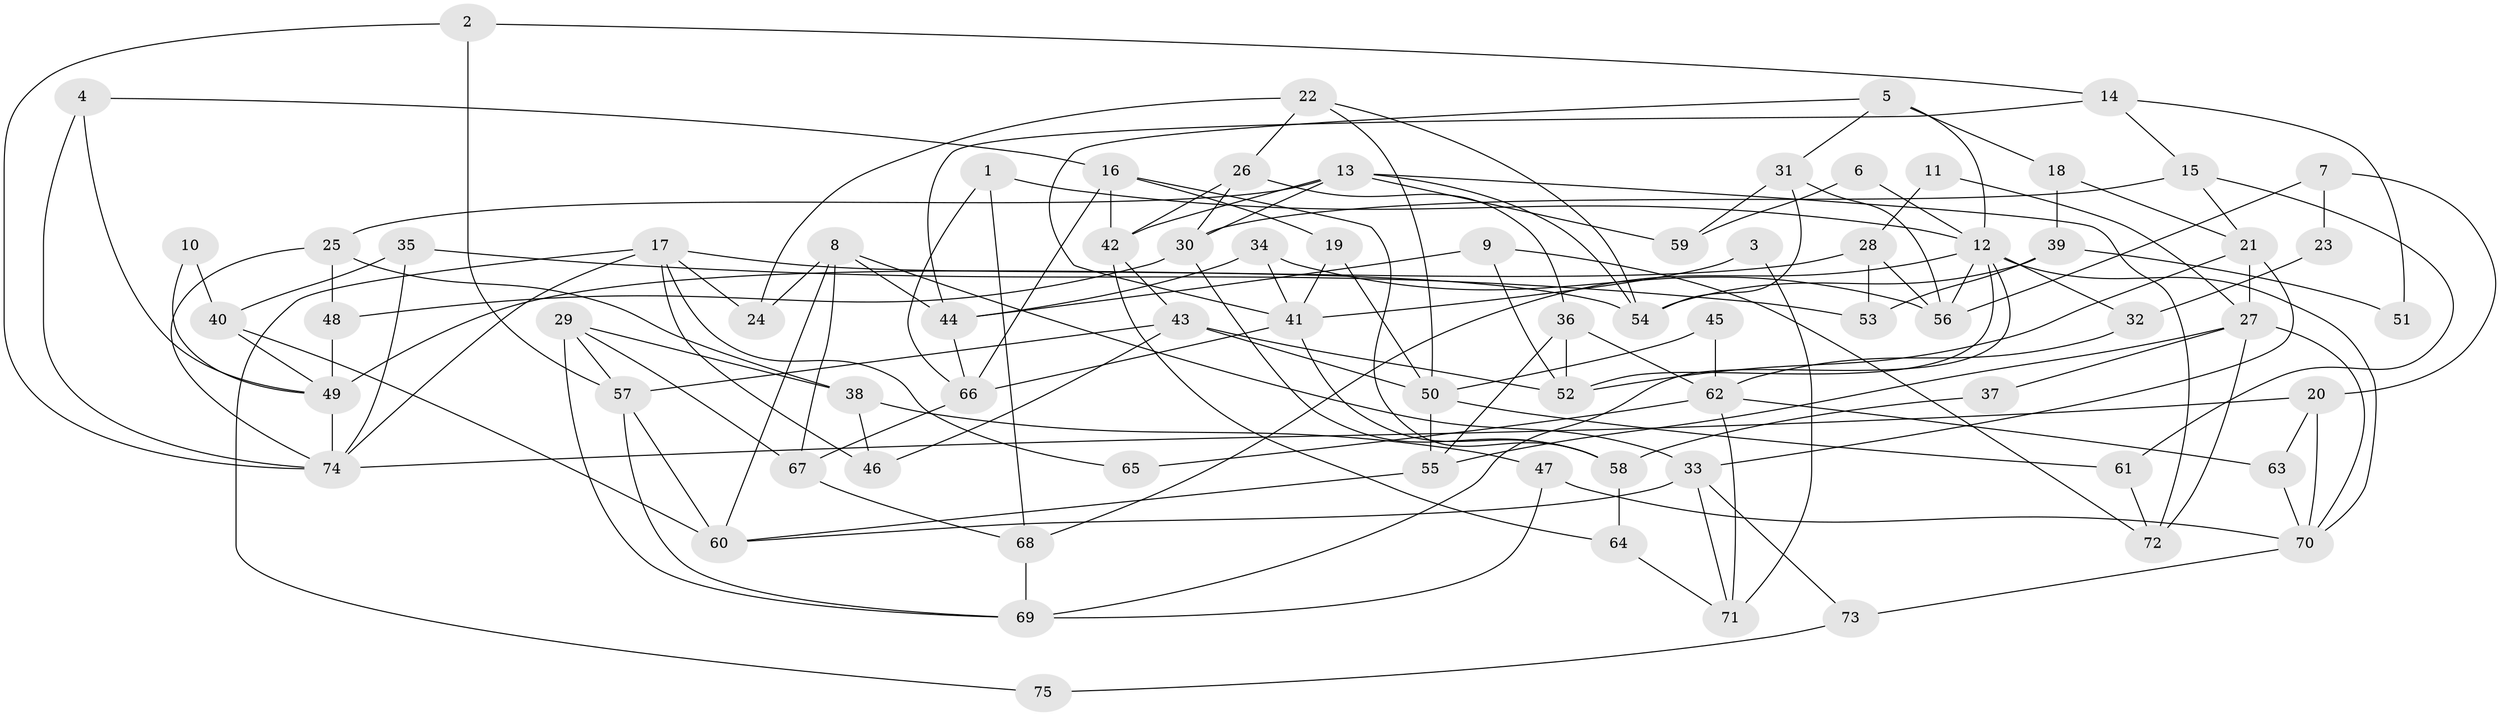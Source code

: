 // coarse degree distribution, {2: 0.19148936170212766, 7: 0.1276595744680851, 4: 0.1276595744680851, 6: 0.2127659574468085, 3: 0.10638297872340426, 10: 0.02127659574468085, 5: 0.14893617021276595, 8: 0.06382978723404255}
// Generated by graph-tools (version 1.1) at 2025/41/03/06/25 10:41:55]
// undirected, 75 vertices, 150 edges
graph export_dot {
graph [start="1"]
  node [color=gray90,style=filled];
  1;
  2;
  3;
  4;
  5;
  6;
  7;
  8;
  9;
  10;
  11;
  12;
  13;
  14;
  15;
  16;
  17;
  18;
  19;
  20;
  21;
  22;
  23;
  24;
  25;
  26;
  27;
  28;
  29;
  30;
  31;
  32;
  33;
  34;
  35;
  36;
  37;
  38;
  39;
  40;
  41;
  42;
  43;
  44;
  45;
  46;
  47;
  48;
  49;
  50;
  51;
  52;
  53;
  54;
  55;
  56;
  57;
  58;
  59;
  60;
  61;
  62;
  63;
  64;
  65;
  66;
  67;
  68;
  69;
  70;
  71;
  72;
  73;
  74;
  75;
  1 -- 12;
  1 -- 68;
  1 -- 66;
  2 -- 14;
  2 -- 57;
  2 -- 74;
  3 -- 41;
  3 -- 71;
  4 -- 16;
  4 -- 74;
  4 -- 49;
  5 -- 12;
  5 -- 31;
  5 -- 18;
  5 -- 41;
  6 -- 12;
  6 -- 59;
  7 -- 56;
  7 -- 20;
  7 -- 23;
  8 -- 67;
  8 -- 33;
  8 -- 24;
  8 -- 44;
  8 -- 60;
  9 -- 72;
  9 -- 52;
  9 -- 44;
  10 -- 49;
  10 -- 40;
  11 -- 27;
  11 -- 28;
  12 -- 70;
  12 -- 69;
  12 -- 32;
  12 -- 52;
  12 -- 56;
  12 -- 68;
  13 -- 54;
  13 -- 42;
  13 -- 25;
  13 -- 30;
  13 -- 59;
  13 -- 72;
  14 -- 44;
  14 -- 15;
  14 -- 51;
  15 -- 30;
  15 -- 21;
  15 -- 61;
  16 -- 58;
  16 -- 66;
  16 -- 19;
  16 -- 42;
  17 -- 24;
  17 -- 74;
  17 -- 46;
  17 -- 54;
  17 -- 65;
  17 -- 75;
  18 -- 39;
  18 -- 21;
  19 -- 41;
  19 -- 50;
  20 -- 74;
  20 -- 70;
  20 -- 63;
  21 -- 27;
  21 -- 33;
  21 -- 52;
  22 -- 50;
  22 -- 26;
  22 -- 24;
  22 -- 54;
  23 -- 32;
  25 -- 38;
  25 -- 48;
  25 -- 74;
  26 -- 42;
  26 -- 30;
  26 -- 36;
  27 -- 55;
  27 -- 72;
  27 -- 37;
  27 -- 70;
  28 -- 56;
  28 -- 49;
  28 -- 53;
  29 -- 57;
  29 -- 69;
  29 -- 38;
  29 -- 67;
  30 -- 48;
  30 -- 58;
  31 -- 56;
  31 -- 54;
  31 -- 59;
  32 -- 62;
  33 -- 60;
  33 -- 71;
  33 -- 73;
  34 -- 44;
  34 -- 41;
  34 -- 56;
  35 -- 74;
  35 -- 40;
  35 -- 53;
  36 -- 52;
  36 -- 55;
  36 -- 62;
  37 -- 58;
  38 -- 47;
  38 -- 46;
  39 -- 53;
  39 -- 54;
  39 -- 51;
  40 -- 49;
  40 -- 60;
  41 -- 66;
  41 -- 58;
  42 -- 43;
  42 -- 64;
  43 -- 52;
  43 -- 46;
  43 -- 50;
  43 -- 57;
  44 -- 66;
  45 -- 62;
  45 -- 50;
  47 -- 70;
  47 -- 69;
  48 -- 49;
  49 -- 74;
  50 -- 55;
  50 -- 61;
  55 -- 60;
  57 -- 60;
  57 -- 69;
  58 -- 64;
  61 -- 72;
  62 -- 71;
  62 -- 63;
  62 -- 65;
  63 -- 70;
  64 -- 71;
  66 -- 67;
  67 -- 68;
  68 -- 69;
  70 -- 73;
  73 -- 75;
}
